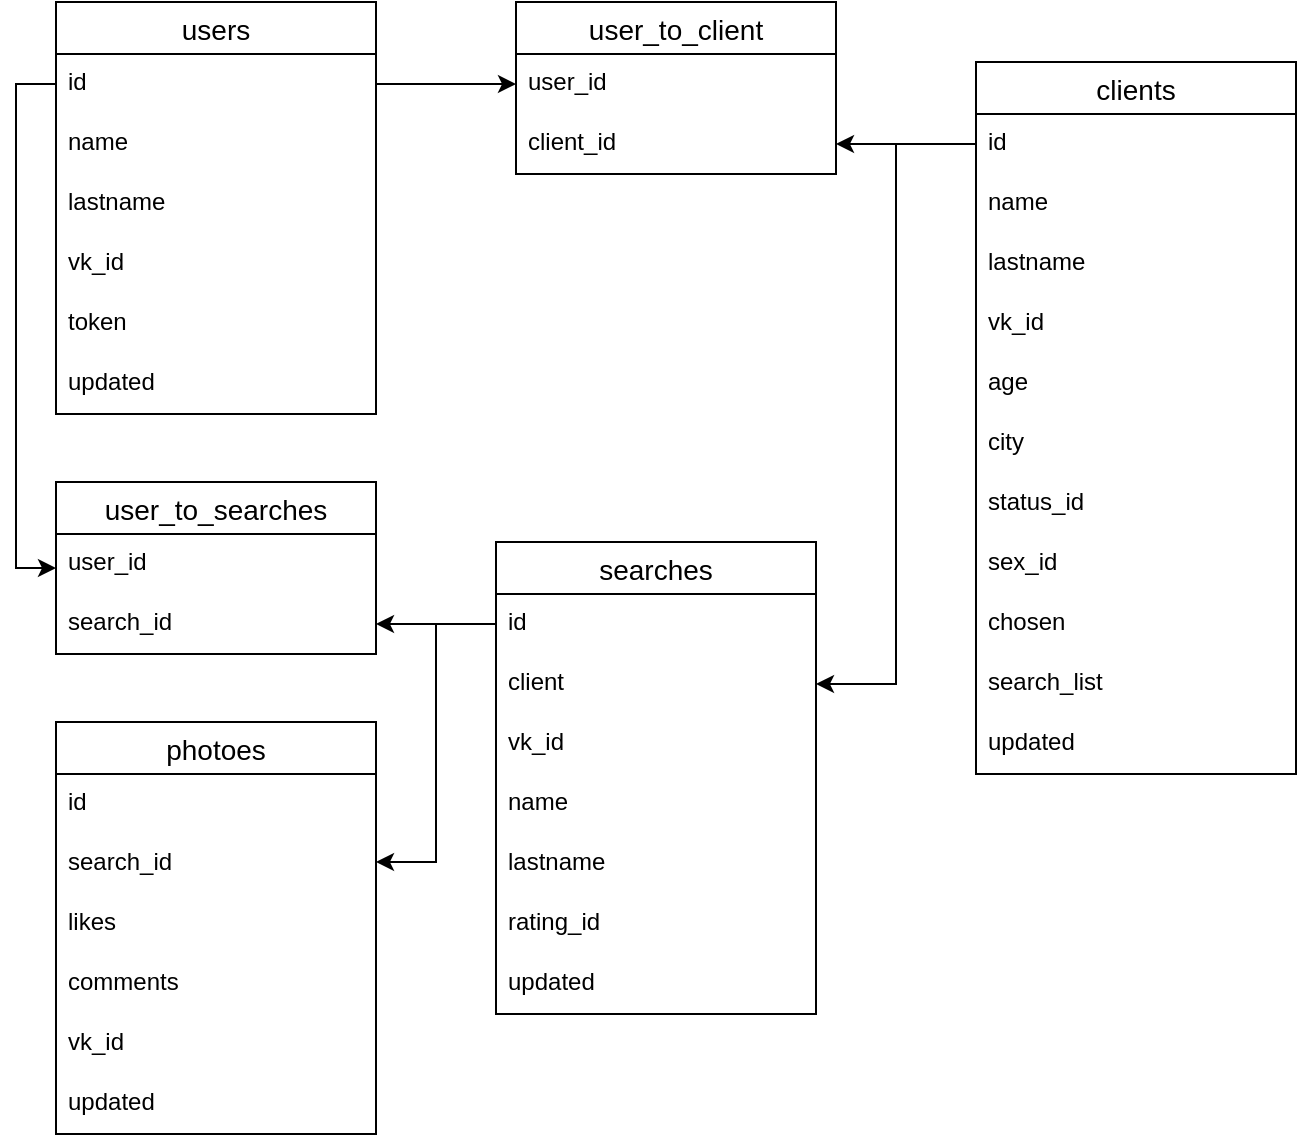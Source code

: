 <mxfile version="14.9.2" type="device"><diagram id="dB78xKp9I4ckhTj4YPNj" name="Page-1"><mxGraphModel dx="1422" dy="762" grid="1" gridSize="10" guides="1" tooltips="1" connect="1" arrows="1" fold="1" page="1" pageScale="1" pageWidth="1169" pageHeight="827" math="0" shadow="0"><root><mxCell id="0"/><mxCell id="1" parent="0"/><mxCell id="JSZMputA_ViH_2geEgEu-1" value="users" style="swimlane;fontStyle=0;childLayout=stackLayout;horizontal=1;startSize=26;horizontalStack=0;resizeParent=1;resizeParentMax=0;resizeLast=0;collapsible=1;marginBottom=0;align=center;fontSize=14;" vertex="1" parent="1"><mxGeometry x="70" y="60" width="160" height="206" as="geometry"/></mxCell><mxCell id="JSZMputA_ViH_2geEgEu-2" value="id" style="text;strokeColor=none;fillColor=none;spacingLeft=4;spacingRight=4;overflow=hidden;rotatable=0;points=[[0,0.5],[1,0.5]];portConstraint=eastwest;fontSize=12;" vertex="1" parent="JSZMputA_ViH_2geEgEu-1"><mxGeometry y="26" width="160" height="30" as="geometry"/></mxCell><mxCell id="JSZMputA_ViH_2geEgEu-3" value="name" style="text;strokeColor=none;fillColor=none;spacingLeft=4;spacingRight=4;overflow=hidden;rotatable=0;points=[[0,0.5],[1,0.5]];portConstraint=eastwest;fontSize=12;" vertex="1" parent="JSZMputA_ViH_2geEgEu-1"><mxGeometry y="56" width="160" height="30" as="geometry"/></mxCell><mxCell id="JSZMputA_ViH_2geEgEu-4" value="lastname" style="text;strokeColor=none;fillColor=none;spacingLeft=4;spacingRight=4;overflow=hidden;rotatable=0;points=[[0,0.5],[1,0.5]];portConstraint=eastwest;fontSize=12;" vertex="1" parent="JSZMputA_ViH_2geEgEu-1"><mxGeometry y="86" width="160" height="30" as="geometry"/></mxCell><mxCell id="JSZMputA_ViH_2geEgEu-5" value="vk_id" style="text;strokeColor=none;fillColor=none;spacingLeft=4;spacingRight=4;overflow=hidden;rotatable=0;points=[[0,0.5],[1,0.5]];portConstraint=eastwest;fontSize=12;" vertex="1" parent="JSZMputA_ViH_2geEgEu-1"><mxGeometry y="116" width="160" height="30" as="geometry"/></mxCell><mxCell id="JSZMputA_ViH_2geEgEu-6" value="token" style="text;strokeColor=none;fillColor=none;spacingLeft=4;spacingRight=4;overflow=hidden;rotatable=0;points=[[0,0.5],[1,0.5]];portConstraint=eastwest;fontSize=12;" vertex="1" parent="JSZMputA_ViH_2geEgEu-1"><mxGeometry y="146" width="160" height="30" as="geometry"/></mxCell><mxCell id="JSZMputA_ViH_2geEgEu-7" value="updated" style="text;strokeColor=none;fillColor=none;spacingLeft=4;spacingRight=4;overflow=hidden;rotatable=0;points=[[0,0.5],[1,0.5]];portConstraint=eastwest;fontSize=12;" vertex="1" parent="JSZMputA_ViH_2geEgEu-1"><mxGeometry y="176" width="160" height="30" as="geometry"/></mxCell><mxCell id="JSZMputA_ViH_2geEgEu-8" value="clients" style="swimlane;fontStyle=0;childLayout=stackLayout;horizontal=1;startSize=26;horizontalStack=0;resizeParent=1;resizeParentMax=0;resizeLast=0;collapsible=1;marginBottom=0;align=center;fontSize=14;" vertex="1" parent="1"><mxGeometry x="530" y="90" width="160" height="356" as="geometry"/></mxCell><mxCell id="JSZMputA_ViH_2geEgEu-9" value="id" style="text;strokeColor=none;fillColor=none;spacingLeft=4;spacingRight=4;overflow=hidden;rotatable=0;points=[[0,0.5],[1,0.5]];portConstraint=eastwest;fontSize=12;" vertex="1" parent="JSZMputA_ViH_2geEgEu-8"><mxGeometry y="26" width="160" height="30" as="geometry"/></mxCell><mxCell id="JSZMputA_ViH_2geEgEu-10" value="name" style="text;strokeColor=none;fillColor=none;spacingLeft=4;spacingRight=4;overflow=hidden;rotatable=0;points=[[0,0.5],[1,0.5]];portConstraint=eastwest;fontSize=12;" vertex="1" parent="JSZMputA_ViH_2geEgEu-8"><mxGeometry y="56" width="160" height="30" as="geometry"/></mxCell><mxCell id="JSZMputA_ViH_2geEgEu-11" value="lastname" style="text;strokeColor=none;fillColor=none;spacingLeft=4;spacingRight=4;overflow=hidden;rotatable=0;points=[[0,0.5],[1,0.5]];portConstraint=eastwest;fontSize=12;" vertex="1" parent="JSZMputA_ViH_2geEgEu-8"><mxGeometry y="86" width="160" height="30" as="geometry"/></mxCell><mxCell id="JSZMputA_ViH_2geEgEu-12" value="vk_id" style="text;strokeColor=none;fillColor=none;spacingLeft=4;spacingRight=4;overflow=hidden;rotatable=0;points=[[0,0.5],[1,0.5]];portConstraint=eastwest;fontSize=12;" vertex="1" parent="JSZMputA_ViH_2geEgEu-8"><mxGeometry y="116" width="160" height="30" as="geometry"/></mxCell><mxCell id="JSZMputA_ViH_2geEgEu-15" value="age" style="text;strokeColor=none;fillColor=none;spacingLeft=4;spacingRight=4;overflow=hidden;rotatable=0;points=[[0,0.5],[1,0.5]];portConstraint=eastwest;fontSize=12;" vertex="1" parent="JSZMputA_ViH_2geEgEu-8"><mxGeometry y="146" width="160" height="30" as="geometry"/></mxCell><mxCell id="JSZMputA_ViH_2geEgEu-17" value="city" style="text;strokeColor=none;fillColor=none;spacingLeft=4;spacingRight=4;overflow=hidden;rotatable=0;points=[[0,0.5],[1,0.5]];portConstraint=eastwest;fontSize=12;" vertex="1" parent="JSZMputA_ViH_2geEgEu-8"><mxGeometry y="176" width="160" height="30" as="geometry"/></mxCell><mxCell id="JSZMputA_ViH_2geEgEu-16" value="status_id" style="text;strokeColor=none;fillColor=none;spacingLeft=4;spacingRight=4;overflow=hidden;rotatable=0;points=[[0,0.5],[1,0.5]];portConstraint=eastwest;fontSize=12;" vertex="1" parent="JSZMputA_ViH_2geEgEu-8"><mxGeometry y="206" width="160" height="30" as="geometry"/></mxCell><mxCell id="JSZMputA_ViH_2geEgEu-18" value="sex_id" style="text;strokeColor=none;fillColor=none;spacingLeft=4;spacingRight=4;overflow=hidden;rotatable=0;points=[[0,0.5],[1,0.5]];portConstraint=eastwest;fontSize=12;" vertex="1" parent="JSZMputA_ViH_2geEgEu-8"><mxGeometry y="236" width="160" height="30" as="geometry"/></mxCell><mxCell id="JSZMputA_ViH_2geEgEu-19" value="chosen" style="text;strokeColor=none;fillColor=none;spacingLeft=4;spacingRight=4;overflow=hidden;rotatable=0;points=[[0,0.5],[1,0.5]];portConstraint=eastwest;fontSize=12;" vertex="1" parent="JSZMputA_ViH_2geEgEu-8"><mxGeometry y="266" width="160" height="30" as="geometry"/></mxCell><mxCell id="JSZMputA_ViH_2geEgEu-38" value="search_list" style="text;strokeColor=none;fillColor=none;spacingLeft=4;spacingRight=4;overflow=hidden;rotatable=0;points=[[0,0.5],[1,0.5]];portConstraint=eastwest;fontSize=12;" vertex="1" parent="JSZMputA_ViH_2geEgEu-8"><mxGeometry y="296" width="160" height="30" as="geometry"/></mxCell><mxCell id="JSZMputA_ViH_2geEgEu-14" value="updated" style="text;strokeColor=none;fillColor=none;spacingLeft=4;spacingRight=4;overflow=hidden;rotatable=0;points=[[0,0.5],[1,0.5]];portConstraint=eastwest;fontSize=12;" vertex="1" parent="JSZMputA_ViH_2geEgEu-8"><mxGeometry y="326" width="160" height="30" as="geometry"/></mxCell><mxCell id="JSZMputA_ViH_2geEgEu-20" value="user_to_client" style="swimlane;fontStyle=0;childLayout=stackLayout;horizontal=1;startSize=26;horizontalStack=0;resizeParent=1;resizeParentMax=0;resizeLast=0;collapsible=1;marginBottom=0;align=center;fontSize=14;" vertex="1" parent="1"><mxGeometry x="300" y="60" width="160" height="86" as="geometry"/></mxCell><mxCell id="JSZMputA_ViH_2geEgEu-21" value="user_id" style="text;strokeColor=none;fillColor=none;spacingLeft=4;spacingRight=4;overflow=hidden;rotatable=0;points=[[0,0.5],[1,0.5]];portConstraint=eastwest;fontSize=12;" vertex="1" parent="JSZMputA_ViH_2geEgEu-20"><mxGeometry y="26" width="160" height="30" as="geometry"/></mxCell><mxCell id="JSZMputA_ViH_2geEgEu-22" value="client_id" style="text;strokeColor=none;fillColor=none;spacingLeft=4;spacingRight=4;overflow=hidden;rotatable=0;points=[[0,0.5],[1,0.5]];portConstraint=eastwest;fontSize=12;" vertex="1" parent="JSZMputA_ViH_2geEgEu-20"><mxGeometry y="56" width="160" height="30" as="geometry"/></mxCell><mxCell id="JSZMputA_ViH_2geEgEu-25" style="edgeStyle=orthogonalEdgeStyle;rounded=0;orthogonalLoop=1;jettySize=auto;html=1;exitX=1;exitY=0.5;exitDx=0;exitDy=0;entryX=0;entryY=0.5;entryDx=0;entryDy=0;" edge="1" parent="1" source="JSZMputA_ViH_2geEgEu-2" target="JSZMputA_ViH_2geEgEu-21"><mxGeometry relative="1" as="geometry"/></mxCell><mxCell id="JSZMputA_ViH_2geEgEu-26" style="edgeStyle=orthogonalEdgeStyle;rounded=0;orthogonalLoop=1;jettySize=auto;html=1;exitX=0;exitY=0.5;exitDx=0;exitDy=0;entryX=1;entryY=0.5;entryDx=0;entryDy=0;" edge="1" parent="1" source="JSZMputA_ViH_2geEgEu-9" target="JSZMputA_ViH_2geEgEu-22"><mxGeometry relative="1" as="geometry"/></mxCell><mxCell id="JSZMputA_ViH_2geEgEu-27" value="searches" style="swimlane;fontStyle=0;childLayout=stackLayout;horizontal=1;startSize=26;horizontalStack=0;resizeParent=1;resizeParentMax=0;resizeLast=0;collapsible=1;marginBottom=0;align=center;fontSize=14;" vertex="1" parent="1"><mxGeometry x="290" y="330" width="160" height="236" as="geometry"/></mxCell><mxCell id="JSZMputA_ViH_2geEgEu-28" value="id" style="text;strokeColor=none;fillColor=none;spacingLeft=4;spacingRight=4;overflow=hidden;rotatable=0;points=[[0,0.5],[1,0.5]];portConstraint=eastwest;fontSize=12;" vertex="1" parent="JSZMputA_ViH_2geEgEu-27"><mxGeometry y="26" width="160" height="30" as="geometry"/></mxCell><mxCell id="JSZMputA_ViH_2geEgEu-29" value="client" style="text;strokeColor=none;fillColor=none;spacingLeft=4;spacingRight=4;overflow=hidden;rotatable=0;points=[[0,0.5],[1,0.5]];portConstraint=eastwest;fontSize=12;" vertex="1" parent="JSZMputA_ViH_2geEgEu-27"><mxGeometry y="56" width="160" height="30" as="geometry"/></mxCell><mxCell id="JSZMputA_ViH_2geEgEu-31" value="vk_id" style="text;strokeColor=none;fillColor=none;spacingLeft=4;spacingRight=4;overflow=hidden;rotatable=0;points=[[0,0.5],[1,0.5]];portConstraint=eastwest;fontSize=12;" vertex="1" parent="JSZMputA_ViH_2geEgEu-27"><mxGeometry y="86" width="160" height="30" as="geometry"/></mxCell><mxCell id="JSZMputA_ViH_2geEgEu-32" value="name" style="text;strokeColor=none;fillColor=none;spacingLeft=4;spacingRight=4;overflow=hidden;rotatable=0;points=[[0,0.5],[1,0.5]];portConstraint=eastwest;fontSize=12;" vertex="1" parent="JSZMputA_ViH_2geEgEu-27"><mxGeometry y="116" width="160" height="30" as="geometry"/></mxCell><mxCell id="JSZMputA_ViH_2geEgEu-30" value="lastname" style="text;strokeColor=none;fillColor=none;spacingLeft=4;spacingRight=4;overflow=hidden;rotatable=0;points=[[0,0.5],[1,0.5]];portConstraint=eastwest;fontSize=12;" vertex="1" parent="JSZMputA_ViH_2geEgEu-27"><mxGeometry y="146" width="160" height="30" as="geometry"/></mxCell><mxCell id="JSZMputA_ViH_2geEgEu-48" value="rating_id" style="text;strokeColor=none;fillColor=none;spacingLeft=4;spacingRight=4;overflow=hidden;rotatable=0;points=[[0,0.5],[1,0.5]];portConstraint=eastwest;fontSize=12;" vertex="1" parent="JSZMputA_ViH_2geEgEu-27"><mxGeometry y="176" width="160" height="30" as="geometry"/></mxCell><mxCell id="JSZMputA_ViH_2geEgEu-37" value="updated" style="text;strokeColor=none;fillColor=none;spacingLeft=4;spacingRight=4;overflow=hidden;rotatable=0;points=[[0,0.5],[1,0.5]];portConstraint=eastwest;fontSize=12;" vertex="1" parent="JSZMputA_ViH_2geEgEu-27"><mxGeometry y="206" width="160" height="30" as="geometry"/></mxCell><mxCell id="JSZMputA_ViH_2geEgEu-40" value="user_to_searches" style="swimlane;fontStyle=0;childLayout=stackLayout;horizontal=1;startSize=26;horizontalStack=0;resizeParent=1;resizeParentMax=0;resizeLast=0;collapsible=1;marginBottom=0;align=center;fontSize=14;" vertex="1" parent="1"><mxGeometry x="70" y="300" width="160" height="86" as="geometry"/></mxCell><mxCell id="JSZMputA_ViH_2geEgEu-41" value="user_id" style="text;strokeColor=none;fillColor=none;spacingLeft=4;spacingRight=4;overflow=hidden;rotatable=0;points=[[0,0.5],[1,0.5]];portConstraint=eastwest;fontSize=12;" vertex="1" parent="JSZMputA_ViH_2geEgEu-40"><mxGeometry y="26" width="160" height="30" as="geometry"/></mxCell><mxCell id="JSZMputA_ViH_2geEgEu-42" value="search_id" style="text;strokeColor=none;fillColor=none;spacingLeft=4;spacingRight=4;overflow=hidden;rotatable=0;points=[[0,0.5],[1,0.5]];portConstraint=eastwest;fontSize=12;" vertex="1" parent="JSZMputA_ViH_2geEgEu-40"><mxGeometry y="56" width="160" height="30" as="geometry"/></mxCell><mxCell id="JSZMputA_ViH_2geEgEu-44" style="edgeStyle=orthogonalEdgeStyle;rounded=0;orthogonalLoop=1;jettySize=auto;html=1;exitX=0;exitY=0.5;exitDx=0;exitDy=0;entryX=0;entryY=0.5;entryDx=0;entryDy=0;" edge="1" parent="1" source="JSZMputA_ViH_2geEgEu-2" target="JSZMputA_ViH_2geEgEu-40"><mxGeometry relative="1" as="geometry"/></mxCell><mxCell id="JSZMputA_ViH_2geEgEu-45" style="edgeStyle=orthogonalEdgeStyle;rounded=0;orthogonalLoop=1;jettySize=auto;html=1;exitX=0;exitY=0.5;exitDx=0;exitDy=0;" edge="1" parent="1" source="JSZMputA_ViH_2geEgEu-28" target="JSZMputA_ViH_2geEgEu-42"><mxGeometry relative="1" as="geometry"/></mxCell><mxCell id="JSZMputA_ViH_2geEgEu-47" style="edgeStyle=orthogonalEdgeStyle;rounded=0;orthogonalLoop=1;jettySize=auto;html=1;exitX=0;exitY=0.5;exitDx=0;exitDy=0;entryX=1;entryY=0.5;entryDx=0;entryDy=0;" edge="1" parent="1" source="JSZMputA_ViH_2geEgEu-9" target="JSZMputA_ViH_2geEgEu-29"><mxGeometry relative="1" as="geometry"/></mxCell><mxCell id="JSZMputA_ViH_2geEgEu-62" value="photoes" style="swimlane;fontStyle=0;childLayout=stackLayout;horizontal=1;startSize=26;horizontalStack=0;resizeParent=1;resizeParentMax=0;resizeLast=0;collapsible=1;marginBottom=0;align=center;fontSize=14;" vertex="1" parent="1"><mxGeometry x="70" y="420" width="160" height="206" as="geometry"/></mxCell><mxCell id="JSZMputA_ViH_2geEgEu-63" value="id" style="text;strokeColor=none;fillColor=none;spacingLeft=4;spacingRight=4;overflow=hidden;rotatable=0;points=[[0,0.5],[1,0.5]];portConstraint=eastwest;fontSize=12;" vertex="1" parent="JSZMputA_ViH_2geEgEu-62"><mxGeometry y="26" width="160" height="30" as="geometry"/></mxCell><mxCell id="JSZMputA_ViH_2geEgEu-64" value="search_id" style="text;strokeColor=none;fillColor=none;spacingLeft=4;spacingRight=4;overflow=hidden;rotatable=0;points=[[0,0.5],[1,0.5]];portConstraint=eastwest;fontSize=12;" vertex="1" parent="JSZMputA_ViH_2geEgEu-62"><mxGeometry y="56" width="160" height="30" as="geometry"/></mxCell><mxCell id="JSZMputA_ViH_2geEgEu-65" value="likes" style="text;strokeColor=none;fillColor=none;spacingLeft=4;spacingRight=4;overflow=hidden;rotatable=0;points=[[0,0.5],[1,0.5]];portConstraint=eastwest;fontSize=12;" vertex="1" parent="JSZMputA_ViH_2geEgEu-62"><mxGeometry y="86" width="160" height="30" as="geometry"/></mxCell><mxCell id="JSZMputA_ViH_2geEgEu-66" value="comments" style="text;strokeColor=none;fillColor=none;spacingLeft=4;spacingRight=4;overflow=hidden;rotatable=0;points=[[0,0.5],[1,0.5]];portConstraint=eastwest;fontSize=12;" vertex="1" parent="JSZMputA_ViH_2geEgEu-62"><mxGeometry y="116" width="160" height="30" as="geometry"/></mxCell><mxCell id="JSZMputA_ViH_2geEgEu-67" value="vk_id" style="text;strokeColor=none;fillColor=none;spacingLeft=4;spacingRight=4;overflow=hidden;rotatable=0;points=[[0,0.5],[1,0.5]];portConstraint=eastwest;fontSize=12;" vertex="1" parent="JSZMputA_ViH_2geEgEu-62"><mxGeometry y="146" width="160" height="30" as="geometry"/></mxCell><mxCell id="JSZMputA_ViH_2geEgEu-68" value="updated" style="text;strokeColor=none;fillColor=none;spacingLeft=4;spacingRight=4;overflow=hidden;rotatable=0;points=[[0,0.5],[1,0.5]];portConstraint=eastwest;fontSize=12;" vertex="1" parent="JSZMputA_ViH_2geEgEu-62"><mxGeometry y="176" width="160" height="30" as="geometry"/></mxCell><mxCell id="JSZMputA_ViH_2geEgEu-69" style="edgeStyle=orthogonalEdgeStyle;rounded=0;orthogonalLoop=1;jettySize=auto;html=1;exitX=0;exitY=0.5;exitDx=0;exitDy=0;" edge="1" parent="1" source="JSZMputA_ViH_2geEgEu-28"><mxGeometry relative="1" as="geometry"><mxPoint x="230" y="490" as="targetPoint"/><Array as="points"><mxPoint x="260" y="371"/><mxPoint x="260" y="490"/></Array></mxGeometry></mxCell></root></mxGraphModel></diagram></mxfile>